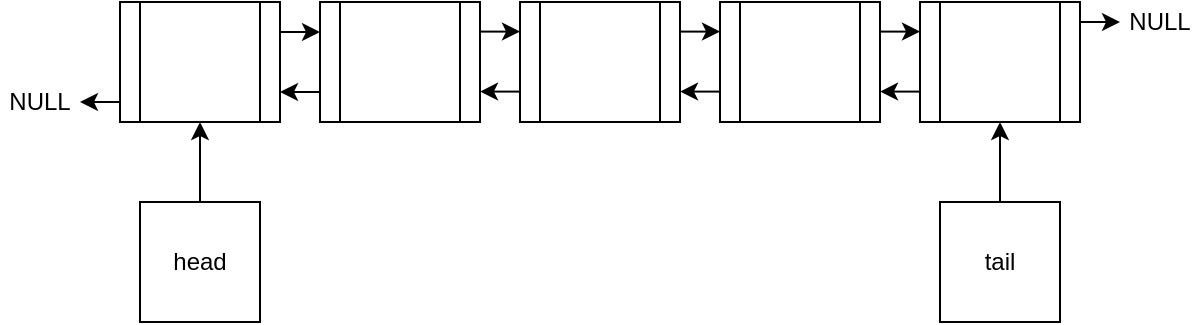 <mxfile version="13.9.9" type="device" pages="2"><diagram id="ZrV9sMjE2m7NQqY1D7hG" name="Страница 1"><mxGraphModel dx="852" dy="494" grid="1" gridSize="10" guides="1" tooltips="1" connect="1" arrows="1" fold="1" page="1" pageScale="1" pageWidth="850" pageHeight="1100" math="0" shadow="0"><root><mxCell id="0"/><mxCell id="1" parent="0"/><mxCell id="_RGirnfEro8g3uY5xnL1-1" value="" style="rounded=0;whiteSpace=wrap;html=1;" parent="1" vertex="1"><mxGeometry x="410" y="160" width="60" height="60" as="geometry"/></mxCell><mxCell id="_RGirnfEro8g3uY5xnL1-2" value="" style="rounded=0;whiteSpace=wrap;html=1;" parent="1" vertex="1"><mxGeometry x="400" y="160" width="10" height="60" as="geometry"/></mxCell><mxCell id="_RGirnfEro8g3uY5xnL1-3" value="" style="rounded=0;whiteSpace=wrap;html=1;" parent="1" vertex="1"><mxGeometry x="470" y="160" width="10" height="60" as="geometry"/></mxCell><mxCell id="_RGirnfEro8g3uY5xnL1-4" value="" style="rounded=0;whiteSpace=wrap;html=1;" parent="1" vertex="1"><mxGeometry x="310" y="160" width="60" height="60" as="geometry"/></mxCell><mxCell id="_RGirnfEro8g3uY5xnL1-5" value="" style="rounded=0;whiteSpace=wrap;html=1;" parent="1" vertex="1"><mxGeometry x="300" y="160" width="10" height="60" as="geometry"/></mxCell><mxCell id="_RGirnfEro8g3uY5xnL1-6" value="" style="rounded=0;whiteSpace=wrap;html=1;" parent="1" vertex="1"><mxGeometry x="370" y="160" width="10" height="60" as="geometry"/></mxCell><mxCell id="_RGirnfEro8g3uY5xnL1-7" value="" style="rounded=0;whiteSpace=wrap;html=1;" parent="1" vertex="1"><mxGeometry x="210" y="160" width="60" height="60" as="geometry"/></mxCell><mxCell id="_RGirnfEro8g3uY5xnL1-8" value="" style="rounded=0;whiteSpace=wrap;html=1;" parent="1" vertex="1"><mxGeometry x="200" y="160" width="10" height="60" as="geometry"/></mxCell><mxCell id="_RGirnfEro8g3uY5xnL1-9" value="" style="rounded=0;whiteSpace=wrap;html=1;" parent="1" vertex="1"><mxGeometry x="270" y="160" width="10" height="60" as="geometry"/></mxCell><mxCell id="_RGirnfEro8g3uY5xnL1-10" value="" style="rounded=0;whiteSpace=wrap;html=1;" parent="1" vertex="1"><mxGeometry x="510" y="160" width="60" height="60" as="geometry"/></mxCell><mxCell id="_RGirnfEro8g3uY5xnL1-11" value="" style="rounded=0;whiteSpace=wrap;html=1;" parent="1" vertex="1"><mxGeometry x="500" y="160" width="10" height="60" as="geometry"/></mxCell><mxCell id="_RGirnfEro8g3uY5xnL1-12" value="" style="rounded=0;whiteSpace=wrap;html=1;" parent="1" vertex="1"><mxGeometry x="570" y="160" width="10" height="60" as="geometry"/></mxCell><mxCell id="_RGirnfEro8g3uY5xnL1-13" value="" style="rounded=0;whiteSpace=wrap;html=1;" parent="1" vertex="1"><mxGeometry x="610" y="160" width="60" height="60" as="geometry"/></mxCell><mxCell id="_RGirnfEro8g3uY5xnL1-14" value="" style="rounded=0;whiteSpace=wrap;html=1;" parent="1" vertex="1"><mxGeometry x="600" y="160" width="10" height="60" as="geometry"/></mxCell><mxCell id="_RGirnfEro8g3uY5xnL1-15" value="" style="rounded=0;whiteSpace=wrap;html=1;" parent="1" vertex="1"><mxGeometry x="670" y="160" width="10" height="60" as="geometry"/></mxCell><mxCell id="_RGirnfEro8g3uY5xnL1-18" style="edgeStyle=orthogonalEdgeStyle;rounded=0;orthogonalLoop=1;jettySize=auto;html=1;entryX=0.5;entryY=1;entryDx=0;entryDy=0;" parent="1" source="_RGirnfEro8g3uY5xnL1-16" target="_RGirnfEro8g3uY5xnL1-7" edge="1"><mxGeometry relative="1" as="geometry"/></mxCell><mxCell id="_RGirnfEro8g3uY5xnL1-16" value="head" style="rounded=0;whiteSpace=wrap;html=1;" parent="1" vertex="1"><mxGeometry x="210" y="260" width="60" height="60" as="geometry"/></mxCell><mxCell id="_RGirnfEro8g3uY5xnL1-19" style="edgeStyle=orthogonalEdgeStyle;rounded=0;orthogonalLoop=1;jettySize=auto;html=1;entryX=0.5;entryY=1;entryDx=0;entryDy=0;" parent="1" source="_RGirnfEro8g3uY5xnL1-17" target="_RGirnfEro8g3uY5xnL1-13" edge="1"><mxGeometry relative="1" as="geometry"/></mxCell><mxCell id="_RGirnfEro8g3uY5xnL1-17" value="tail" style="rounded=0;whiteSpace=wrap;html=1;" parent="1" vertex="1"><mxGeometry x="610" y="260" width="60" height="60" as="geometry"/></mxCell><mxCell id="_RGirnfEro8g3uY5xnL1-21" value="" style="endArrow=classic;html=1;exitX=1;exitY=0.25;exitDx=0;exitDy=0;entryX=0;entryY=0.25;entryDx=0;entryDy=0;" parent="1" source="_RGirnfEro8g3uY5xnL1-9" target="_RGirnfEro8g3uY5xnL1-5" edge="1"><mxGeometry width="50" height="50" relative="1" as="geometry"><mxPoint x="350" y="250" as="sourcePoint"/><mxPoint x="400" y="200" as="targetPoint"/></mxGeometry></mxCell><mxCell id="_RGirnfEro8g3uY5xnL1-22" value="" style="endArrow=classic;html=1;exitX=0;exitY=0.75;exitDx=0;exitDy=0;entryX=1;entryY=0.75;entryDx=0;entryDy=0;" parent="1" source="_RGirnfEro8g3uY5xnL1-5" target="_RGirnfEro8g3uY5xnL1-9" edge="1"><mxGeometry width="50" height="50" relative="1" as="geometry"><mxPoint x="290" y="185" as="sourcePoint"/><mxPoint x="310" y="185" as="targetPoint"/></mxGeometry></mxCell><mxCell id="_RGirnfEro8g3uY5xnL1-23" value="" style="endArrow=classic;html=1;exitX=1;exitY=0.25;exitDx=0;exitDy=0;entryX=0;entryY=0.25;entryDx=0;entryDy=0;" parent="1" edge="1"><mxGeometry width="50" height="50" relative="1" as="geometry"><mxPoint x="380" y="174.8" as="sourcePoint"/><mxPoint x="400" y="174.8" as="targetPoint"/></mxGeometry></mxCell><mxCell id="_RGirnfEro8g3uY5xnL1-24" value="" style="endArrow=classic;html=1;exitX=0;exitY=0.75;exitDx=0;exitDy=0;entryX=1;entryY=0.75;entryDx=0;entryDy=0;" parent="1" edge="1"><mxGeometry width="50" height="50" relative="1" as="geometry"><mxPoint x="400" y="204.8" as="sourcePoint"/><mxPoint x="380" y="204.8" as="targetPoint"/></mxGeometry></mxCell><mxCell id="_RGirnfEro8g3uY5xnL1-25" value="" style="endArrow=classic;html=1;exitX=1;exitY=0.25;exitDx=0;exitDy=0;entryX=0;entryY=0.25;entryDx=0;entryDy=0;" parent="1" edge="1"><mxGeometry width="50" height="50" relative="1" as="geometry"><mxPoint x="480" y="174.8" as="sourcePoint"/><mxPoint x="500" y="174.8" as="targetPoint"/></mxGeometry></mxCell><mxCell id="_RGirnfEro8g3uY5xnL1-26" value="" style="endArrow=classic;html=1;exitX=0;exitY=0.75;exitDx=0;exitDy=0;entryX=1;entryY=0.75;entryDx=0;entryDy=0;" parent="1" edge="1"><mxGeometry width="50" height="50" relative="1" as="geometry"><mxPoint x="500" y="204.8" as="sourcePoint"/><mxPoint x="480" y="204.8" as="targetPoint"/></mxGeometry></mxCell><mxCell id="_RGirnfEro8g3uY5xnL1-27" value="" style="endArrow=classic;html=1;exitX=1;exitY=0.25;exitDx=0;exitDy=0;entryX=0;entryY=0.25;entryDx=0;entryDy=0;" parent="1" edge="1"><mxGeometry width="50" height="50" relative="1" as="geometry"><mxPoint x="580" y="174.8" as="sourcePoint"/><mxPoint x="600" y="174.8" as="targetPoint"/></mxGeometry></mxCell><mxCell id="_RGirnfEro8g3uY5xnL1-28" value="" style="endArrow=classic;html=1;exitX=0;exitY=0.75;exitDx=0;exitDy=0;entryX=1;entryY=0.75;entryDx=0;entryDy=0;" parent="1" edge="1"><mxGeometry width="50" height="50" relative="1" as="geometry"><mxPoint x="600" y="204.8" as="sourcePoint"/><mxPoint x="580" y="204.8" as="targetPoint"/></mxGeometry></mxCell><mxCell id="_RGirnfEro8g3uY5xnL1-29" value="" style="endArrow=classic;html=1;exitX=1;exitY=0.25;exitDx=0;exitDy=0;entryX=0;entryY=0.25;entryDx=0;entryDy=0;" parent="1" edge="1"><mxGeometry width="50" height="50" relative="1" as="geometry"><mxPoint x="680" y="170" as="sourcePoint"/><mxPoint x="700" y="170" as="targetPoint"/></mxGeometry></mxCell><mxCell id="_RGirnfEro8g3uY5xnL1-30" value="" style="endArrow=classic;html=1;exitX=0;exitY=0.75;exitDx=0;exitDy=0;entryX=1;entryY=0.75;entryDx=0;entryDy=0;" parent="1" edge="1"><mxGeometry width="50" height="50" relative="1" as="geometry"><mxPoint x="200" y="210" as="sourcePoint"/><mxPoint x="180" y="210" as="targetPoint"/></mxGeometry></mxCell><mxCell id="_RGirnfEro8g3uY5xnL1-31" value="NULL" style="text;html=1;strokeColor=none;fillColor=none;align=center;verticalAlign=middle;whiteSpace=wrap;rounded=0;" parent="1" vertex="1"><mxGeometry x="140" y="200" width="40" height="20" as="geometry"/></mxCell><mxCell id="_RGirnfEro8g3uY5xnL1-33" value="NULL" style="text;html=1;strokeColor=none;fillColor=none;align=center;verticalAlign=middle;whiteSpace=wrap;rounded=0;" parent="1" vertex="1"><mxGeometry x="700" y="160" width="40" height="20" as="geometry"/></mxCell></root></mxGraphModel></diagram><diagram id="BeEgcF1atPhWUlngrODV" name="Страница 2"><mxGraphModel dx="852" dy="494" grid="1" gridSize="10" guides="1" tooltips="1" connect="1" arrows="1" fold="1" page="1" pageScale="1" pageWidth="850" pageHeight="1100" math="0" shadow="0"><root><mxCell id="0i1ttO3EtZjGPBfwBp84-0"/><mxCell id="0i1ttO3EtZjGPBfwBp84-1" parent="0i1ttO3EtZjGPBfwBp84-0"/></root></mxGraphModel></diagram></mxfile>